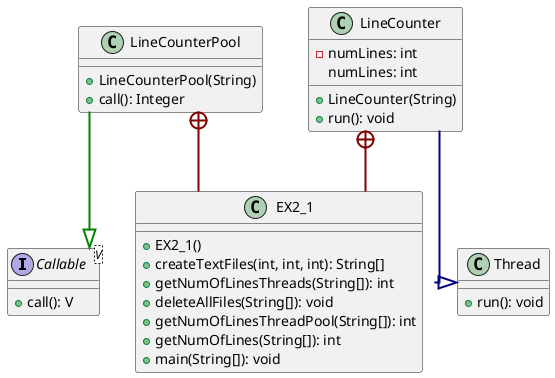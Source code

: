 @startuml

top to bottom direction
skinparam linetype ortho

interface Callable<V> {
  + call(): V
}
class EX2_1 {
  + EX2_1()
  + createTextFiles(int, int, int): String[]
  + getNumOfLinesThreads(String[]): int
  + deleteAllFiles(String[]): void
  + getNumOfLinesThreadPool(String[]): int
  + getNumOfLines(String[]): int
  + main(String[]): void
}
class LineCounter {
  + LineCounter(String)
  - numLines: int
  + run(): void
   numLines: int
}
class LineCounterPool {
  + LineCounterPool(String)
  + call(): Integer
}
class Thread {
  + run(): void
}

LineCounter      +-[#820000,plain,bold]-  EX2_1
LineCounter      -[#000082,plain,bold]-^  Thread
LineCounterPool  -[#008200,dashed,bold]-^  Callable
LineCounterPool  +-[#820000,plain,bold]-  EX2_1
@enduml
